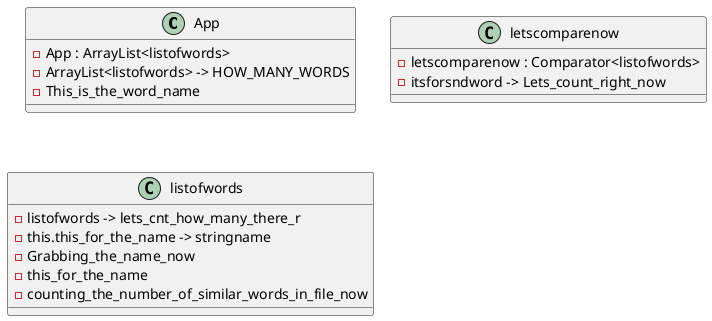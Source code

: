 @startuml
'https://plantuml.com/sequence-diagram

class App{
- App : ArrayList<listofwords>
- ArrayList<listofwords> -> HOW_MANY_WORDS
- This_is_the_word_name
}
class letscomparenow{
- letscomparenow : Comparator<listofwords>
- itsforsndword -> Lets_count_right_now
}
class listofwords{
- listofwords -> lets_cnt_how_many_there_r
-  this.this_for_the_name -> stringname
- Grabbing_the_name_now
-this_for_the_name
-counting_the_number_of_similar_words_in_file_now
}

@enduml